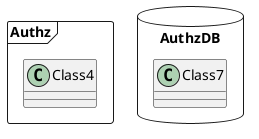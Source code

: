 @startuml DMAuthz

package Authz <<Frame>> {
  class Class4
}

package AuthzDB <<Database>> {
  class Class7
}

@enduml